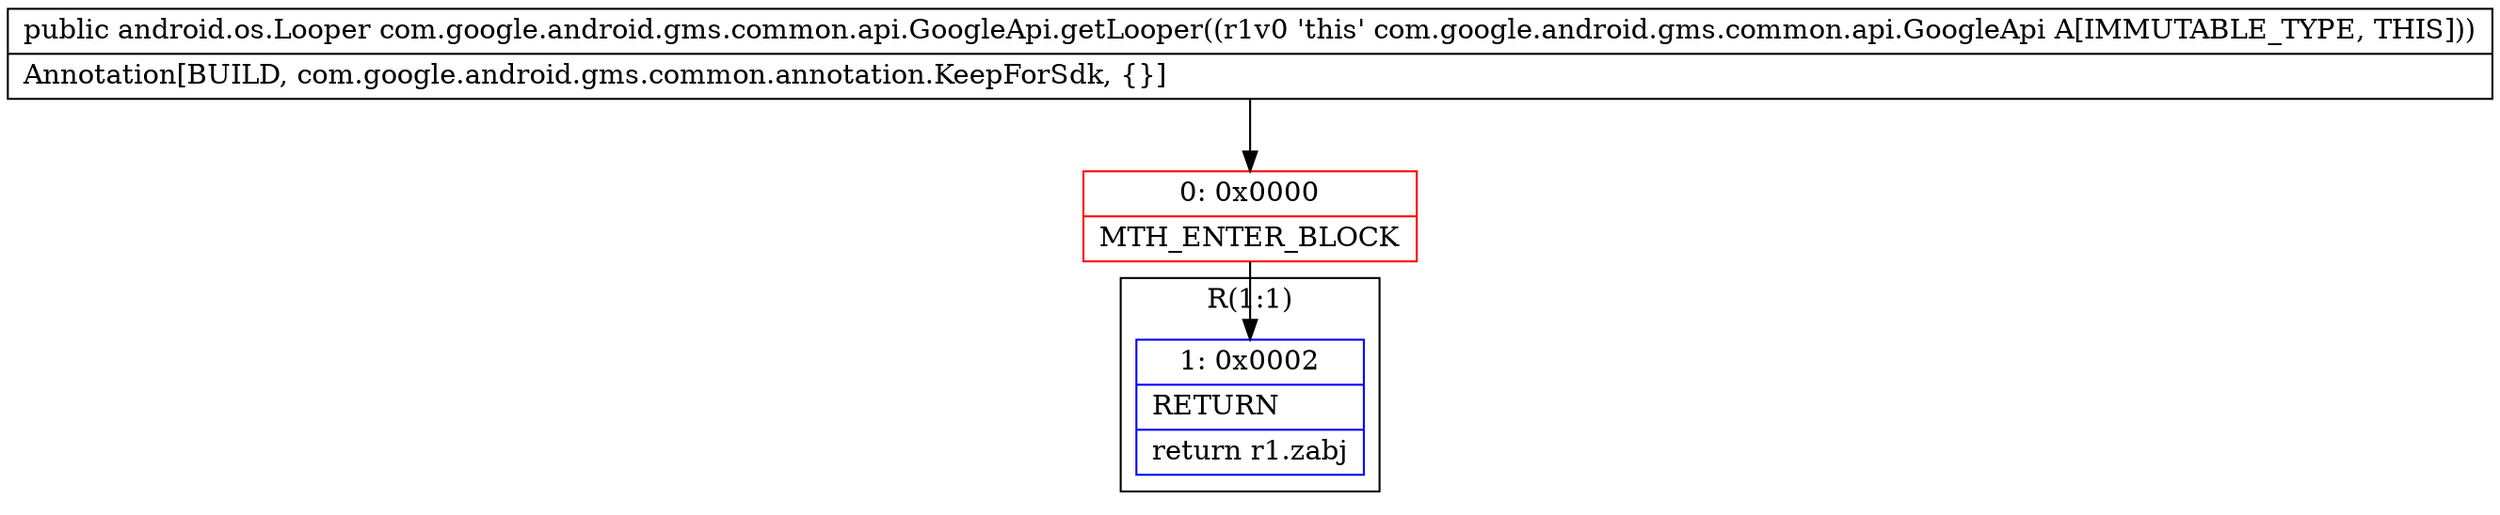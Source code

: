 digraph "CFG forcom.google.android.gms.common.api.GoogleApi.getLooper()Landroid\/os\/Looper;" {
subgraph cluster_Region_1595630834 {
label = "R(1:1)";
node [shape=record,color=blue];
Node_1 [shape=record,label="{1\:\ 0x0002|RETURN\l|return r1.zabj\l}"];
}
Node_0 [shape=record,color=red,label="{0\:\ 0x0000|MTH_ENTER_BLOCK\l}"];
MethodNode[shape=record,label="{public android.os.Looper com.google.android.gms.common.api.GoogleApi.getLooper((r1v0 'this' com.google.android.gms.common.api.GoogleApi A[IMMUTABLE_TYPE, THIS]))  | Annotation[BUILD, com.google.android.gms.common.annotation.KeepForSdk, \{\}]\l}"];
MethodNode -> Node_0;
Node_0 -> Node_1;
}

